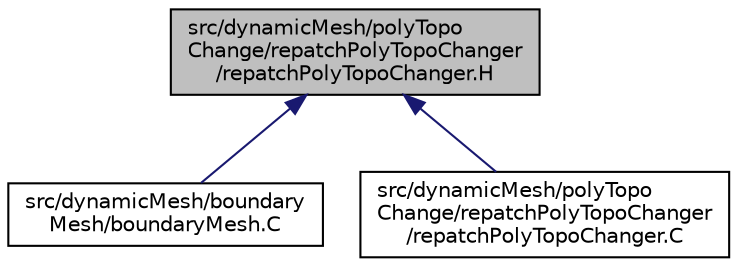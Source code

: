 digraph "src/dynamicMesh/polyTopoChange/repatchPolyTopoChanger/repatchPolyTopoChanger.H"
{
  bgcolor="transparent";
  edge [fontname="Helvetica",fontsize="10",labelfontname="Helvetica",labelfontsize="10"];
  node [fontname="Helvetica",fontsize="10",shape=record];
  Node1 [label="src/dynamicMesh/polyTopo\lChange/repatchPolyTopoChanger\l/repatchPolyTopoChanger.H",height=0.2,width=0.4,color="black", fillcolor="grey75", style="filled", fontcolor="black"];
  Node1 -> Node2 [dir="back",color="midnightblue",fontsize="10",style="solid",fontname="Helvetica"];
  Node2 [label="src/dynamicMesh/boundary\lMesh/boundaryMesh.C",height=0.2,width=0.4,color="black",URL="$a04771.html"];
  Node1 -> Node3 [dir="back",color="midnightblue",fontsize="10",style="solid",fontname="Helvetica"];
  Node3 [label="src/dynamicMesh/polyTopo\lChange/repatchPolyTopoChanger\l/repatchPolyTopoChanger.C",height=0.2,width=0.4,color="black",URL="$a04922.html",tooltip="A mesh which allows changes in the patch distribution of the faces. The change in patching is set usi..."];
}
